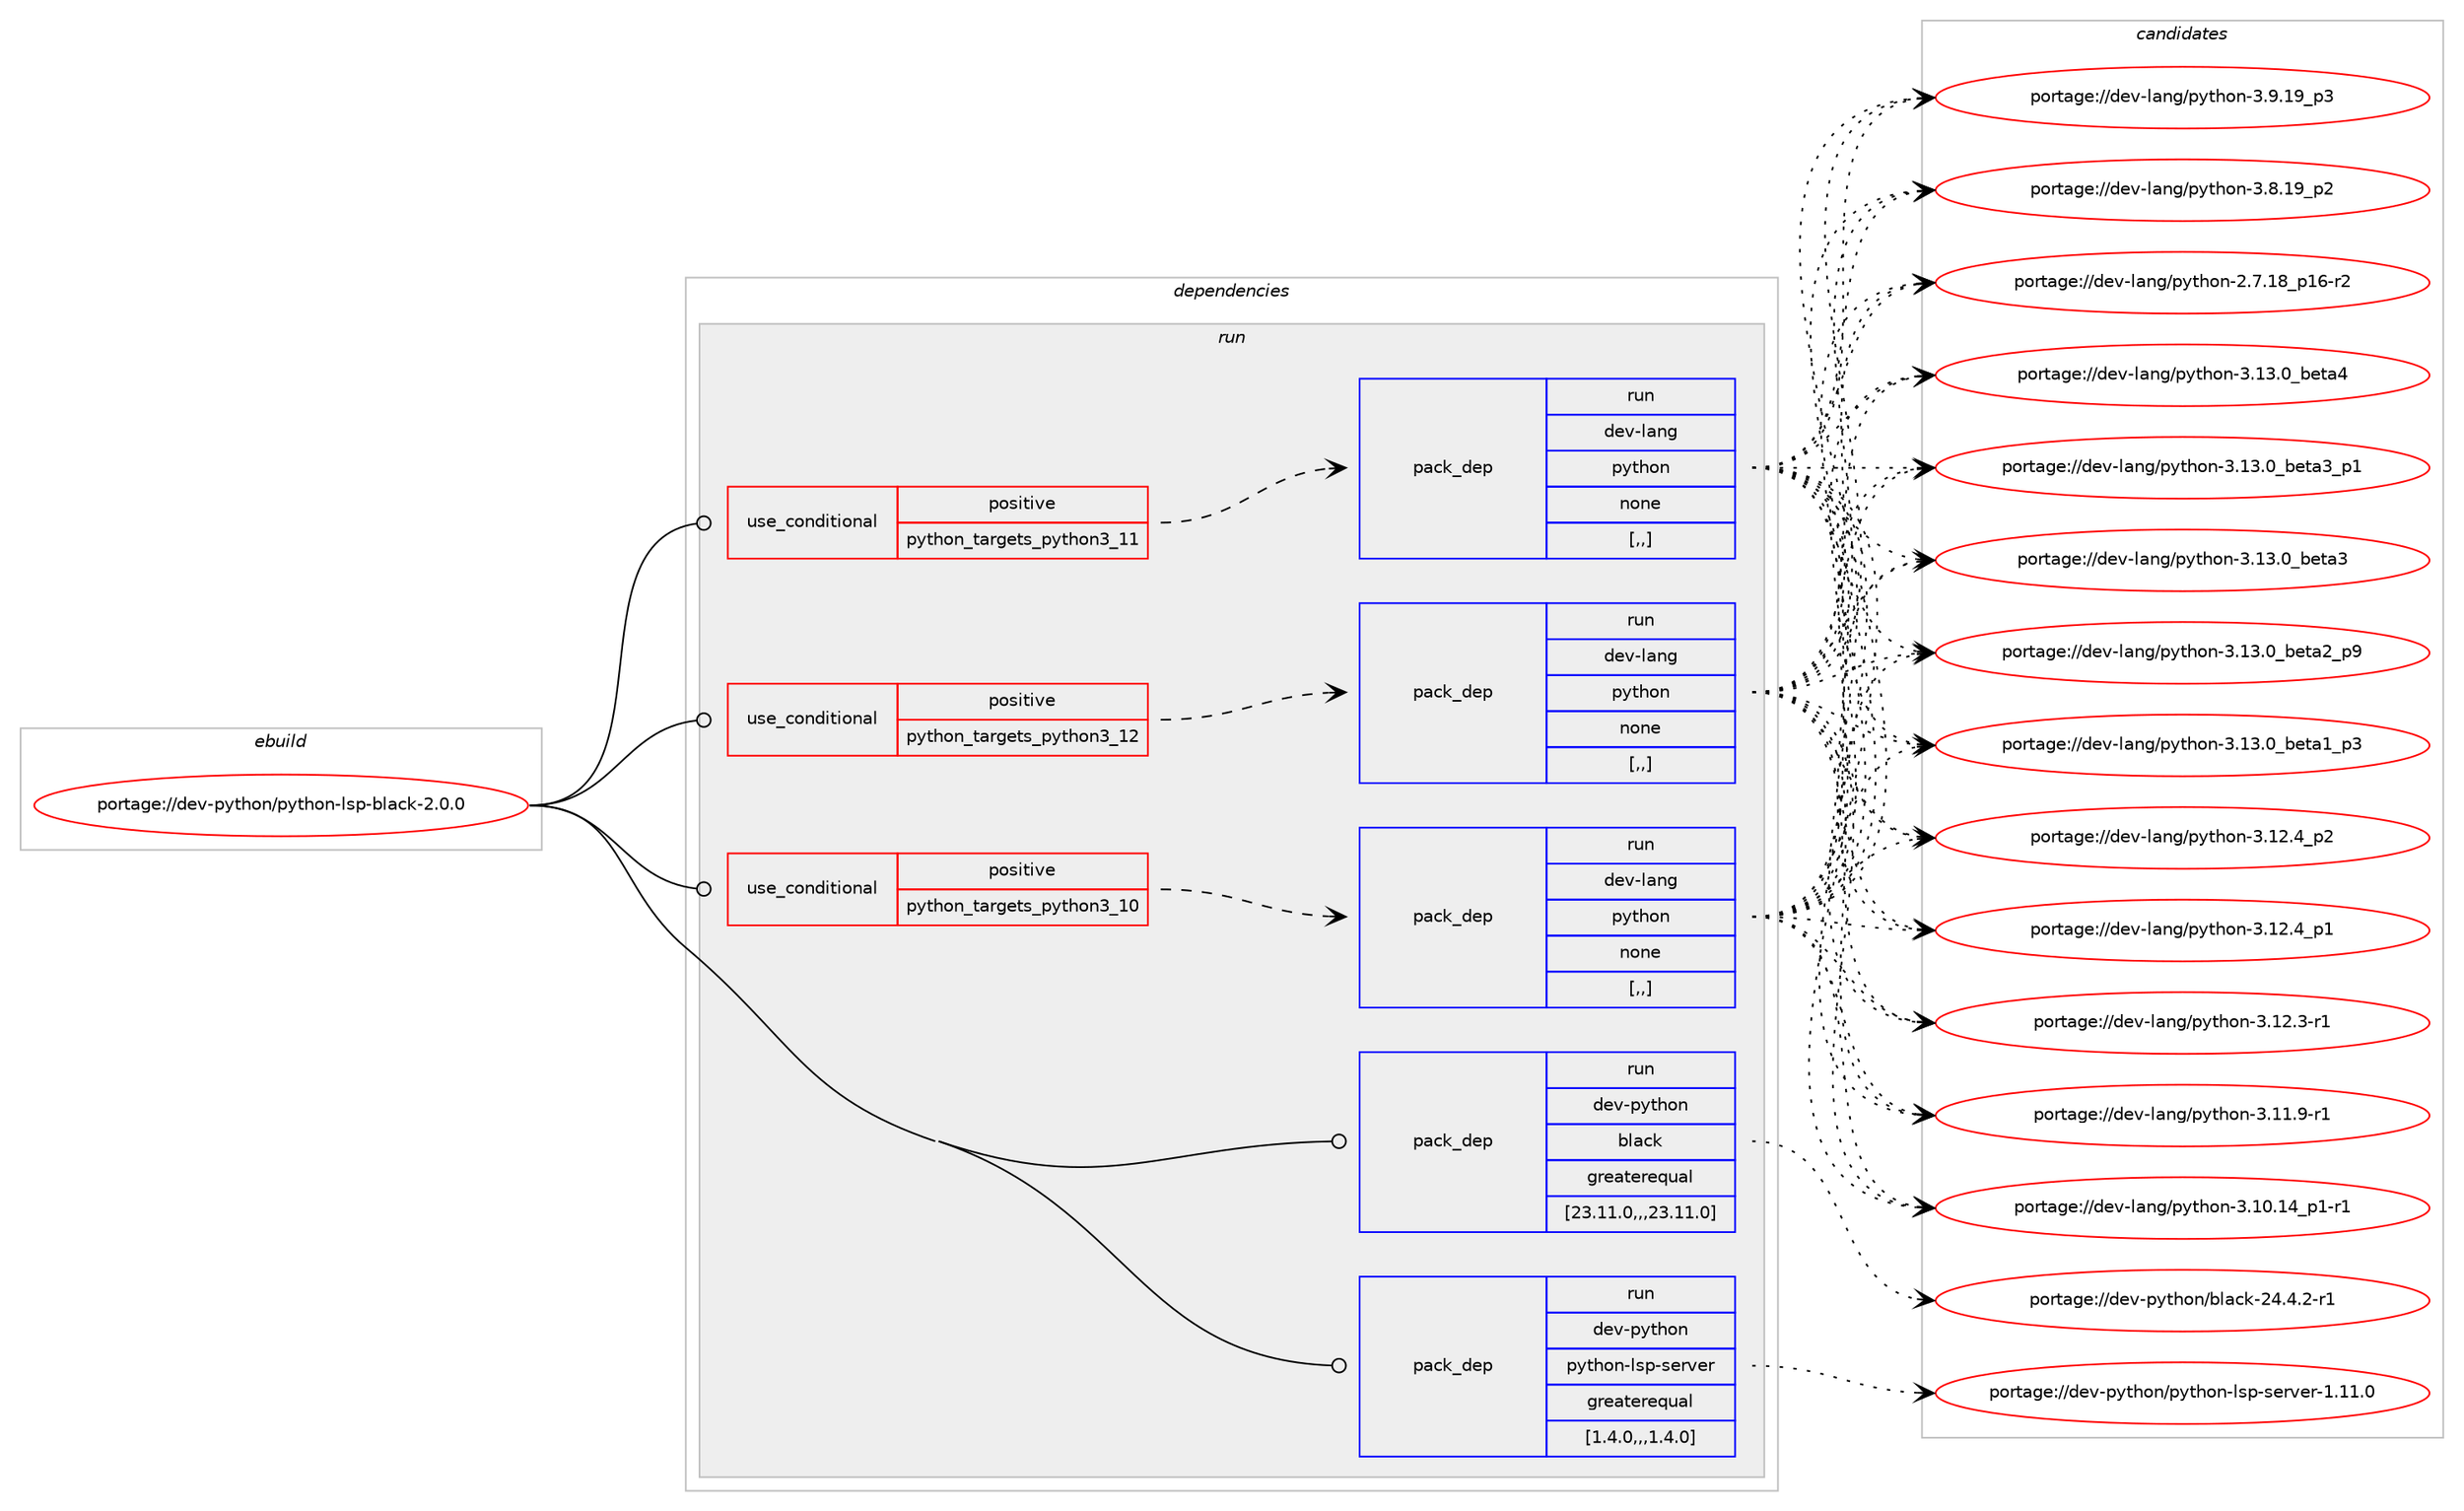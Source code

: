 digraph prolog {

# *************
# Graph options
# *************

newrank=true;
concentrate=true;
compound=true;
graph [rankdir=LR,fontname=Helvetica,fontsize=10,ranksep=1.5];#, ranksep=2.5, nodesep=0.2];
edge  [arrowhead=vee];
node  [fontname=Helvetica,fontsize=10];

# **********
# The ebuild
# **********

subgraph cluster_leftcol {
color=gray;
label=<<i>ebuild</i>>;
id [label="portage://dev-python/python-lsp-black-2.0.0", color=red, width=4, href="../dev-python/python-lsp-black-2.0.0.svg"];
}

# ****************
# The dependencies
# ****************

subgraph cluster_midcol {
color=gray;
label=<<i>dependencies</i>>;
subgraph cluster_compile {
fillcolor="#eeeeee";
style=filled;
label=<<i>compile</i>>;
}
subgraph cluster_compileandrun {
fillcolor="#eeeeee";
style=filled;
label=<<i>compile and run</i>>;
}
subgraph cluster_run {
fillcolor="#eeeeee";
style=filled;
label=<<i>run</i>>;
subgraph cond38361 {
dependency160354 [label=<<TABLE BORDER="0" CELLBORDER="1" CELLSPACING="0" CELLPADDING="4"><TR><TD ROWSPAN="3" CELLPADDING="10">use_conditional</TD></TR><TR><TD>positive</TD></TR><TR><TD>python_targets_python3_10</TD></TR></TABLE>>, shape=none, color=red];
subgraph pack120723 {
dependency160355 [label=<<TABLE BORDER="0" CELLBORDER="1" CELLSPACING="0" CELLPADDING="4" WIDTH="220"><TR><TD ROWSPAN="6" CELLPADDING="30">pack_dep</TD></TR><TR><TD WIDTH="110">run</TD></TR><TR><TD>dev-lang</TD></TR><TR><TD>python</TD></TR><TR><TD>none</TD></TR><TR><TD>[,,]</TD></TR></TABLE>>, shape=none, color=blue];
}
dependency160354:e -> dependency160355:w [weight=20,style="dashed",arrowhead="vee"];
}
id:e -> dependency160354:w [weight=20,style="solid",arrowhead="odot"];
subgraph cond38362 {
dependency160356 [label=<<TABLE BORDER="0" CELLBORDER="1" CELLSPACING="0" CELLPADDING="4"><TR><TD ROWSPAN="3" CELLPADDING="10">use_conditional</TD></TR><TR><TD>positive</TD></TR><TR><TD>python_targets_python3_11</TD></TR></TABLE>>, shape=none, color=red];
subgraph pack120724 {
dependency160357 [label=<<TABLE BORDER="0" CELLBORDER="1" CELLSPACING="0" CELLPADDING="4" WIDTH="220"><TR><TD ROWSPAN="6" CELLPADDING="30">pack_dep</TD></TR><TR><TD WIDTH="110">run</TD></TR><TR><TD>dev-lang</TD></TR><TR><TD>python</TD></TR><TR><TD>none</TD></TR><TR><TD>[,,]</TD></TR></TABLE>>, shape=none, color=blue];
}
dependency160356:e -> dependency160357:w [weight=20,style="dashed",arrowhead="vee"];
}
id:e -> dependency160356:w [weight=20,style="solid",arrowhead="odot"];
subgraph cond38363 {
dependency160358 [label=<<TABLE BORDER="0" CELLBORDER="1" CELLSPACING="0" CELLPADDING="4"><TR><TD ROWSPAN="3" CELLPADDING="10">use_conditional</TD></TR><TR><TD>positive</TD></TR><TR><TD>python_targets_python3_12</TD></TR></TABLE>>, shape=none, color=red];
subgraph pack120725 {
dependency160359 [label=<<TABLE BORDER="0" CELLBORDER="1" CELLSPACING="0" CELLPADDING="4" WIDTH="220"><TR><TD ROWSPAN="6" CELLPADDING="30">pack_dep</TD></TR><TR><TD WIDTH="110">run</TD></TR><TR><TD>dev-lang</TD></TR><TR><TD>python</TD></TR><TR><TD>none</TD></TR><TR><TD>[,,]</TD></TR></TABLE>>, shape=none, color=blue];
}
dependency160358:e -> dependency160359:w [weight=20,style="dashed",arrowhead="vee"];
}
id:e -> dependency160358:w [weight=20,style="solid",arrowhead="odot"];
subgraph pack120726 {
dependency160360 [label=<<TABLE BORDER="0" CELLBORDER="1" CELLSPACING="0" CELLPADDING="4" WIDTH="220"><TR><TD ROWSPAN="6" CELLPADDING="30">pack_dep</TD></TR><TR><TD WIDTH="110">run</TD></TR><TR><TD>dev-python</TD></TR><TR><TD>black</TD></TR><TR><TD>greaterequal</TD></TR><TR><TD>[23.11.0,,,23.11.0]</TD></TR></TABLE>>, shape=none, color=blue];
}
id:e -> dependency160360:w [weight=20,style="solid",arrowhead="odot"];
subgraph pack120727 {
dependency160361 [label=<<TABLE BORDER="0" CELLBORDER="1" CELLSPACING="0" CELLPADDING="4" WIDTH="220"><TR><TD ROWSPAN="6" CELLPADDING="30">pack_dep</TD></TR><TR><TD WIDTH="110">run</TD></TR><TR><TD>dev-python</TD></TR><TR><TD>python-lsp-server</TD></TR><TR><TD>greaterequal</TD></TR><TR><TD>[1.4.0,,,1.4.0]</TD></TR></TABLE>>, shape=none, color=blue];
}
id:e -> dependency160361:w [weight=20,style="solid",arrowhead="odot"];
}
}

# **************
# The candidates
# **************

subgraph cluster_choices {
rank=same;
color=gray;
label=<<i>candidates</i>>;

subgraph choice120723 {
color=black;
nodesep=1;
choice1001011184510897110103471121211161041111104551464951464895981011169752 [label="portage://dev-lang/python-3.13.0_beta4", color=red, width=4,href="../dev-lang/python-3.13.0_beta4.svg"];
choice10010111845108971101034711212111610411111045514649514648959810111697519511249 [label="portage://dev-lang/python-3.13.0_beta3_p1", color=red, width=4,href="../dev-lang/python-3.13.0_beta3_p1.svg"];
choice1001011184510897110103471121211161041111104551464951464895981011169751 [label="portage://dev-lang/python-3.13.0_beta3", color=red, width=4,href="../dev-lang/python-3.13.0_beta3.svg"];
choice10010111845108971101034711212111610411111045514649514648959810111697509511257 [label="portage://dev-lang/python-3.13.0_beta2_p9", color=red, width=4,href="../dev-lang/python-3.13.0_beta2_p9.svg"];
choice10010111845108971101034711212111610411111045514649514648959810111697499511251 [label="portage://dev-lang/python-3.13.0_beta1_p3", color=red, width=4,href="../dev-lang/python-3.13.0_beta1_p3.svg"];
choice100101118451089711010347112121116104111110455146495046529511250 [label="portage://dev-lang/python-3.12.4_p2", color=red, width=4,href="../dev-lang/python-3.12.4_p2.svg"];
choice100101118451089711010347112121116104111110455146495046529511249 [label="portage://dev-lang/python-3.12.4_p1", color=red, width=4,href="../dev-lang/python-3.12.4_p1.svg"];
choice100101118451089711010347112121116104111110455146495046514511449 [label="portage://dev-lang/python-3.12.3-r1", color=red, width=4,href="../dev-lang/python-3.12.3-r1.svg"];
choice100101118451089711010347112121116104111110455146494946574511449 [label="portage://dev-lang/python-3.11.9-r1", color=red, width=4,href="../dev-lang/python-3.11.9-r1.svg"];
choice100101118451089711010347112121116104111110455146494846495295112494511449 [label="portage://dev-lang/python-3.10.14_p1-r1", color=red, width=4,href="../dev-lang/python-3.10.14_p1-r1.svg"];
choice100101118451089711010347112121116104111110455146574649579511251 [label="portage://dev-lang/python-3.9.19_p3", color=red, width=4,href="../dev-lang/python-3.9.19_p3.svg"];
choice100101118451089711010347112121116104111110455146564649579511250 [label="portage://dev-lang/python-3.8.19_p2", color=red, width=4,href="../dev-lang/python-3.8.19_p2.svg"];
choice100101118451089711010347112121116104111110455046554649569511249544511450 [label="portage://dev-lang/python-2.7.18_p16-r2", color=red, width=4,href="../dev-lang/python-2.7.18_p16-r2.svg"];
dependency160355:e -> choice1001011184510897110103471121211161041111104551464951464895981011169752:w [style=dotted,weight="100"];
dependency160355:e -> choice10010111845108971101034711212111610411111045514649514648959810111697519511249:w [style=dotted,weight="100"];
dependency160355:e -> choice1001011184510897110103471121211161041111104551464951464895981011169751:w [style=dotted,weight="100"];
dependency160355:e -> choice10010111845108971101034711212111610411111045514649514648959810111697509511257:w [style=dotted,weight="100"];
dependency160355:e -> choice10010111845108971101034711212111610411111045514649514648959810111697499511251:w [style=dotted,weight="100"];
dependency160355:e -> choice100101118451089711010347112121116104111110455146495046529511250:w [style=dotted,weight="100"];
dependency160355:e -> choice100101118451089711010347112121116104111110455146495046529511249:w [style=dotted,weight="100"];
dependency160355:e -> choice100101118451089711010347112121116104111110455146495046514511449:w [style=dotted,weight="100"];
dependency160355:e -> choice100101118451089711010347112121116104111110455146494946574511449:w [style=dotted,weight="100"];
dependency160355:e -> choice100101118451089711010347112121116104111110455146494846495295112494511449:w [style=dotted,weight="100"];
dependency160355:e -> choice100101118451089711010347112121116104111110455146574649579511251:w [style=dotted,weight="100"];
dependency160355:e -> choice100101118451089711010347112121116104111110455146564649579511250:w [style=dotted,weight="100"];
dependency160355:e -> choice100101118451089711010347112121116104111110455046554649569511249544511450:w [style=dotted,weight="100"];
}
subgraph choice120724 {
color=black;
nodesep=1;
choice1001011184510897110103471121211161041111104551464951464895981011169752 [label="portage://dev-lang/python-3.13.0_beta4", color=red, width=4,href="../dev-lang/python-3.13.0_beta4.svg"];
choice10010111845108971101034711212111610411111045514649514648959810111697519511249 [label="portage://dev-lang/python-3.13.0_beta3_p1", color=red, width=4,href="../dev-lang/python-3.13.0_beta3_p1.svg"];
choice1001011184510897110103471121211161041111104551464951464895981011169751 [label="portage://dev-lang/python-3.13.0_beta3", color=red, width=4,href="../dev-lang/python-3.13.0_beta3.svg"];
choice10010111845108971101034711212111610411111045514649514648959810111697509511257 [label="portage://dev-lang/python-3.13.0_beta2_p9", color=red, width=4,href="../dev-lang/python-3.13.0_beta2_p9.svg"];
choice10010111845108971101034711212111610411111045514649514648959810111697499511251 [label="portage://dev-lang/python-3.13.0_beta1_p3", color=red, width=4,href="../dev-lang/python-3.13.0_beta1_p3.svg"];
choice100101118451089711010347112121116104111110455146495046529511250 [label="portage://dev-lang/python-3.12.4_p2", color=red, width=4,href="../dev-lang/python-3.12.4_p2.svg"];
choice100101118451089711010347112121116104111110455146495046529511249 [label="portage://dev-lang/python-3.12.4_p1", color=red, width=4,href="../dev-lang/python-3.12.4_p1.svg"];
choice100101118451089711010347112121116104111110455146495046514511449 [label="portage://dev-lang/python-3.12.3-r1", color=red, width=4,href="../dev-lang/python-3.12.3-r1.svg"];
choice100101118451089711010347112121116104111110455146494946574511449 [label="portage://dev-lang/python-3.11.9-r1", color=red, width=4,href="../dev-lang/python-3.11.9-r1.svg"];
choice100101118451089711010347112121116104111110455146494846495295112494511449 [label="portage://dev-lang/python-3.10.14_p1-r1", color=red, width=4,href="../dev-lang/python-3.10.14_p1-r1.svg"];
choice100101118451089711010347112121116104111110455146574649579511251 [label="portage://dev-lang/python-3.9.19_p3", color=red, width=4,href="../dev-lang/python-3.9.19_p3.svg"];
choice100101118451089711010347112121116104111110455146564649579511250 [label="portage://dev-lang/python-3.8.19_p2", color=red, width=4,href="../dev-lang/python-3.8.19_p2.svg"];
choice100101118451089711010347112121116104111110455046554649569511249544511450 [label="portage://dev-lang/python-2.7.18_p16-r2", color=red, width=4,href="../dev-lang/python-2.7.18_p16-r2.svg"];
dependency160357:e -> choice1001011184510897110103471121211161041111104551464951464895981011169752:w [style=dotted,weight="100"];
dependency160357:e -> choice10010111845108971101034711212111610411111045514649514648959810111697519511249:w [style=dotted,weight="100"];
dependency160357:e -> choice1001011184510897110103471121211161041111104551464951464895981011169751:w [style=dotted,weight="100"];
dependency160357:e -> choice10010111845108971101034711212111610411111045514649514648959810111697509511257:w [style=dotted,weight="100"];
dependency160357:e -> choice10010111845108971101034711212111610411111045514649514648959810111697499511251:w [style=dotted,weight="100"];
dependency160357:e -> choice100101118451089711010347112121116104111110455146495046529511250:w [style=dotted,weight="100"];
dependency160357:e -> choice100101118451089711010347112121116104111110455146495046529511249:w [style=dotted,weight="100"];
dependency160357:e -> choice100101118451089711010347112121116104111110455146495046514511449:w [style=dotted,weight="100"];
dependency160357:e -> choice100101118451089711010347112121116104111110455146494946574511449:w [style=dotted,weight="100"];
dependency160357:e -> choice100101118451089711010347112121116104111110455146494846495295112494511449:w [style=dotted,weight="100"];
dependency160357:e -> choice100101118451089711010347112121116104111110455146574649579511251:w [style=dotted,weight="100"];
dependency160357:e -> choice100101118451089711010347112121116104111110455146564649579511250:w [style=dotted,weight="100"];
dependency160357:e -> choice100101118451089711010347112121116104111110455046554649569511249544511450:w [style=dotted,weight="100"];
}
subgraph choice120725 {
color=black;
nodesep=1;
choice1001011184510897110103471121211161041111104551464951464895981011169752 [label="portage://dev-lang/python-3.13.0_beta4", color=red, width=4,href="../dev-lang/python-3.13.0_beta4.svg"];
choice10010111845108971101034711212111610411111045514649514648959810111697519511249 [label="portage://dev-lang/python-3.13.0_beta3_p1", color=red, width=4,href="../dev-lang/python-3.13.0_beta3_p1.svg"];
choice1001011184510897110103471121211161041111104551464951464895981011169751 [label="portage://dev-lang/python-3.13.0_beta3", color=red, width=4,href="../dev-lang/python-3.13.0_beta3.svg"];
choice10010111845108971101034711212111610411111045514649514648959810111697509511257 [label="portage://dev-lang/python-3.13.0_beta2_p9", color=red, width=4,href="../dev-lang/python-3.13.0_beta2_p9.svg"];
choice10010111845108971101034711212111610411111045514649514648959810111697499511251 [label="portage://dev-lang/python-3.13.0_beta1_p3", color=red, width=4,href="../dev-lang/python-3.13.0_beta1_p3.svg"];
choice100101118451089711010347112121116104111110455146495046529511250 [label="portage://dev-lang/python-3.12.4_p2", color=red, width=4,href="../dev-lang/python-3.12.4_p2.svg"];
choice100101118451089711010347112121116104111110455146495046529511249 [label="portage://dev-lang/python-3.12.4_p1", color=red, width=4,href="../dev-lang/python-3.12.4_p1.svg"];
choice100101118451089711010347112121116104111110455146495046514511449 [label="portage://dev-lang/python-3.12.3-r1", color=red, width=4,href="../dev-lang/python-3.12.3-r1.svg"];
choice100101118451089711010347112121116104111110455146494946574511449 [label="portage://dev-lang/python-3.11.9-r1", color=red, width=4,href="../dev-lang/python-3.11.9-r1.svg"];
choice100101118451089711010347112121116104111110455146494846495295112494511449 [label="portage://dev-lang/python-3.10.14_p1-r1", color=red, width=4,href="../dev-lang/python-3.10.14_p1-r1.svg"];
choice100101118451089711010347112121116104111110455146574649579511251 [label="portage://dev-lang/python-3.9.19_p3", color=red, width=4,href="../dev-lang/python-3.9.19_p3.svg"];
choice100101118451089711010347112121116104111110455146564649579511250 [label="portage://dev-lang/python-3.8.19_p2", color=red, width=4,href="../dev-lang/python-3.8.19_p2.svg"];
choice100101118451089711010347112121116104111110455046554649569511249544511450 [label="portage://dev-lang/python-2.7.18_p16-r2", color=red, width=4,href="../dev-lang/python-2.7.18_p16-r2.svg"];
dependency160359:e -> choice1001011184510897110103471121211161041111104551464951464895981011169752:w [style=dotted,weight="100"];
dependency160359:e -> choice10010111845108971101034711212111610411111045514649514648959810111697519511249:w [style=dotted,weight="100"];
dependency160359:e -> choice1001011184510897110103471121211161041111104551464951464895981011169751:w [style=dotted,weight="100"];
dependency160359:e -> choice10010111845108971101034711212111610411111045514649514648959810111697509511257:w [style=dotted,weight="100"];
dependency160359:e -> choice10010111845108971101034711212111610411111045514649514648959810111697499511251:w [style=dotted,weight="100"];
dependency160359:e -> choice100101118451089711010347112121116104111110455146495046529511250:w [style=dotted,weight="100"];
dependency160359:e -> choice100101118451089711010347112121116104111110455146495046529511249:w [style=dotted,weight="100"];
dependency160359:e -> choice100101118451089711010347112121116104111110455146495046514511449:w [style=dotted,weight="100"];
dependency160359:e -> choice100101118451089711010347112121116104111110455146494946574511449:w [style=dotted,weight="100"];
dependency160359:e -> choice100101118451089711010347112121116104111110455146494846495295112494511449:w [style=dotted,weight="100"];
dependency160359:e -> choice100101118451089711010347112121116104111110455146574649579511251:w [style=dotted,weight="100"];
dependency160359:e -> choice100101118451089711010347112121116104111110455146564649579511250:w [style=dotted,weight="100"];
dependency160359:e -> choice100101118451089711010347112121116104111110455046554649569511249544511450:w [style=dotted,weight="100"];
}
subgraph choice120726 {
color=black;
nodesep=1;
choice1001011184511212111610411111047981089799107455052465246504511449 [label="portage://dev-python/black-24.4.2-r1", color=red, width=4,href="../dev-python/black-24.4.2-r1.svg"];
dependency160360:e -> choice1001011184511212111610411111047981089799107455052465246504511449:w [style=dotted,weight="100"];
}
subgraph choice120727 {
color=black;
nodesep=1;
choice1001011184511212111610411111047112121116104111110451081151124511510111411810111445494649494648 [label="portage://dev-python/python-lsp-server-1.11.0", color=red, width=4,href="../dev-python/python-lsp-server-1.11.0.svg"];
dependency160361:e -> choice1001011184511212111610411111047112121116104111110451081151124511510111411810111445494649494648:w [style=dotted,weight="100"];
}
}

}
